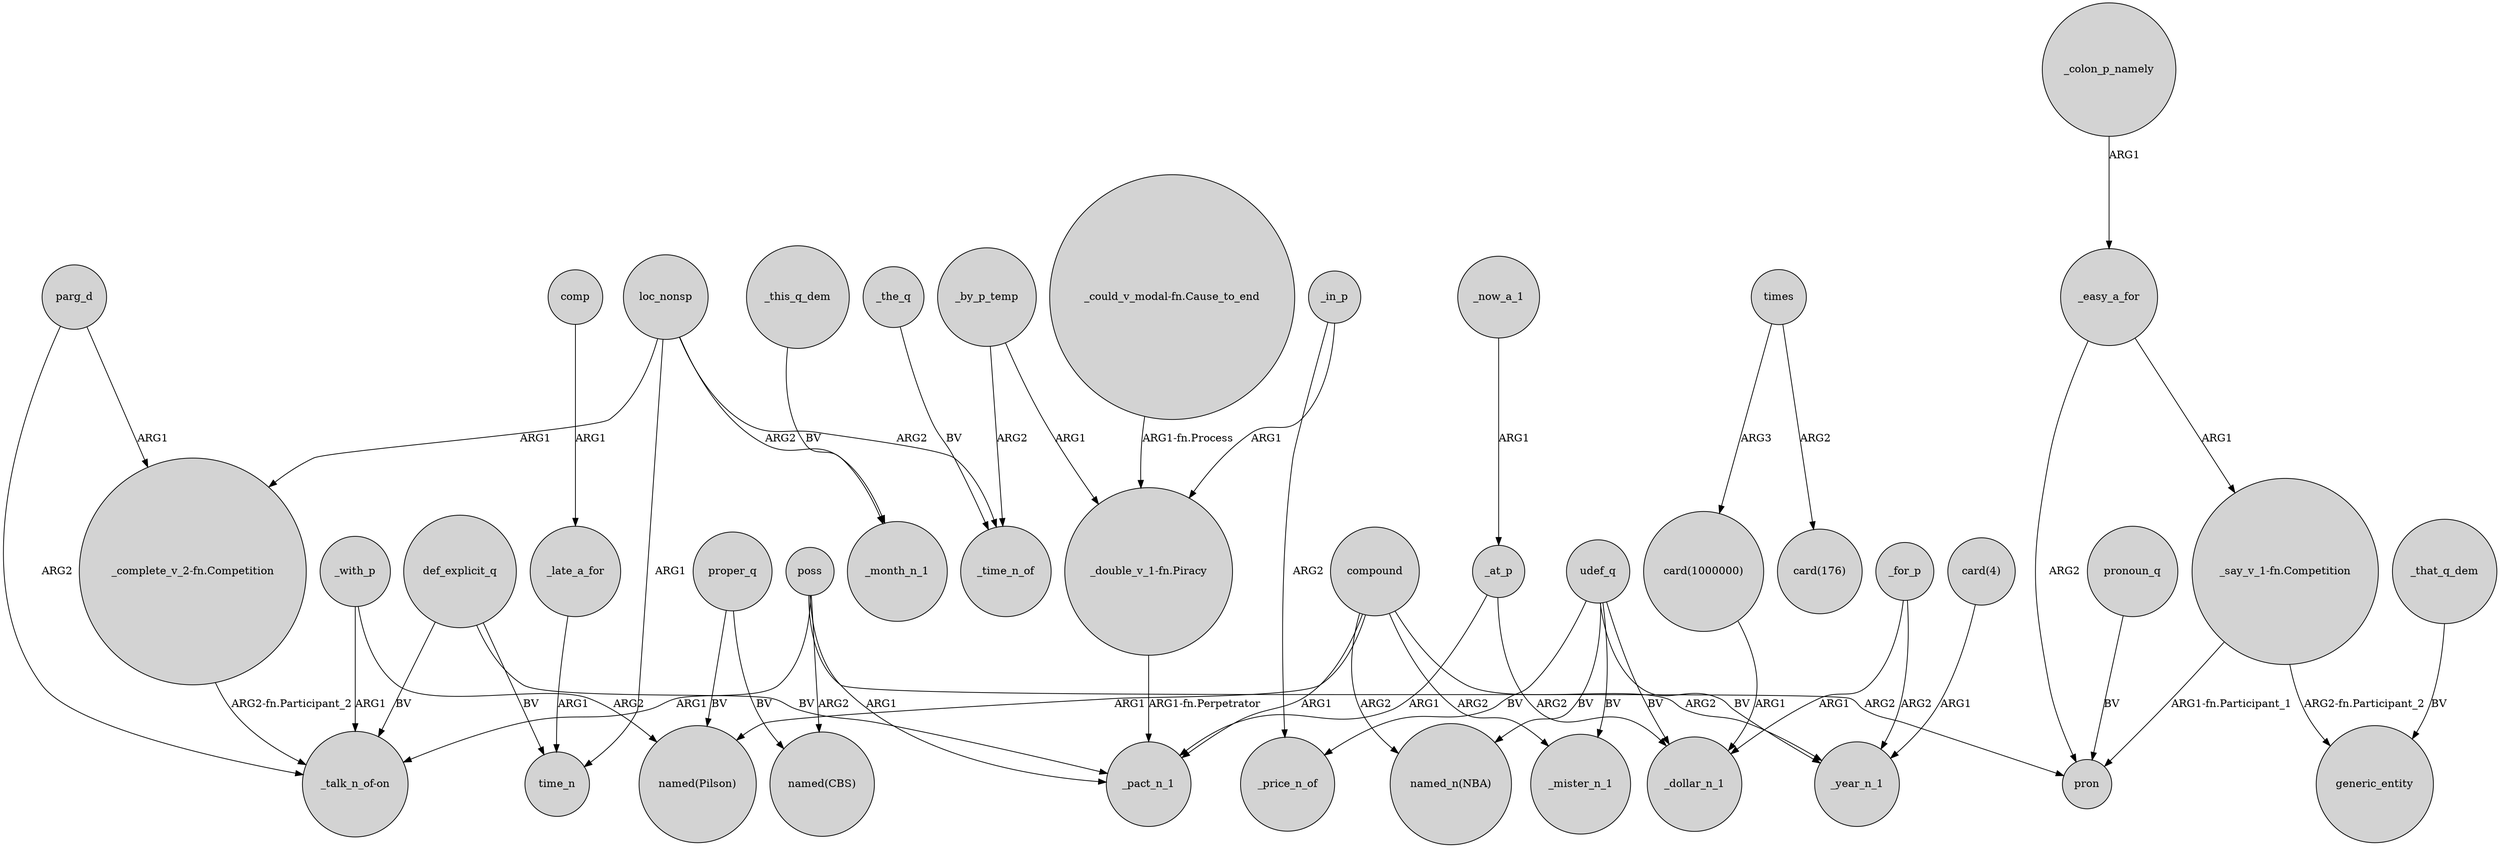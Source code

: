 digraph {
	node [shape=circle style=filled]
	compound -> "named(Pilson)" [label=ARG1]
	compound -> _mister_n_1 [label=ARG2]
	_easy_a_for -> pron [label=ARG2]
	def_explicit_q -> _pact_n_1 [label=BV]
	times -> "card(176)" [label=ARG2]
	compound -> "named_n(NBA)" [label=ARG2]
	_with_p -> "named(Pilson)" [label=ARG2]
	udef_q -> _price_n_of [label=BV]
	"_double_v_1-fn.Piracy" -> _pact_n_1 [label="ARG1-fn.Perpetrator"]
	proper_q -> "named(Pilson)" [label=BV]
	"_complete_v_2-fn.Competition" -> "_talk_n_of-on" [label="ARG2-fn.Participant_2"]
	loc_nonsp -> "_complete_v_2-fn.Competition" [label=ARG1]
	times -> "card(1000000)" [label=ARG3]
	_now_a_1 -> _at_p [label=ARG1]
	"_could_v_modal-fn.Cause_to_end" -> "_double_v_1-fn.Piracy" [label="ARG1-fn.Process"]
	"card(4)" -> _year_n_1 [label=ARG1]
	_easy_a_for -> "_say_v_1-fn.Competition" [label=ARG1]
	poss -> "named(CBS)" [label=ARG2]
	udef_q -> _mister_n_1 [label=BV]
	loc_nonsp -> _month_n_1 [label=ARG2]
	_by_p_temp -> _time_n_of [label=ARG2]
	pronoun_q -> pron [label=BV]
	_colon_p_namely -> _easy_a_for [label=ARG1]
	poss -> pron [label=ARG2]
	compound -> _year_n_1 [label=ARG2]
	_at_p -> _dollar_n_1 [label=ARG2]
	poss -> _pact_n_1 [label=ARG1]
	_late_a_for -> time_n [label=ARG1]
	proper_q -> "named(CBS)" [label=BV]
	comp -> _late_a_for [label=ARG1]
	compound -> _pact_n_1 [label=ARG1]
	_the_q -> _time_n_of [label=BV]
	_by_p_temp -> "_double_v_1-fn.Piracy" [label=ARG1]
	_at_p -> _pact_n_1 [label=ARG1]
	"_say_v_1-fn.Competition" -> pron [label="ARG1-fn.Participant_1"]
	udef_q -> _dollar_n_1 [label=BV]
	_in_p -> _price_n_of [label=ARG2]
	"card(1000000)" -> _dollar_n_1 [label=ARG1]
	_for_p -> _dollar_n_1 [label=ARG1]
	poss -> "_talk_n_of-on" [label=ARG1]
	loc_nonsp -> time_n [label=ARG1]
	_this_q_dem -> _month_n_1 [label=BV]
	def_explicit_q -> "_talk_n_of-on" [label=BV]
	"_say_v_1-fn.Competition" -> generic_entity [label="ARG2-fn.Participant_2"]
	udef_q -> "named_n(NBA)" [label=BV]
	loc_nonsp -> _time_n_of [label=ARG2]
	def_explicit_q -> time_n [label=BV]
	parg_d -> "_complete_v_2-fn.Competition" [label=ARG1]
	udef_q -> _year_n_1 [label=BV]
	_for_p -> _year_n_1 [label=ARG2]
	parg_d -> "_talk_n_of-on" [label=ARG2]
	_that_q_dem -> generic_entity [label=BV]
	_in_p -> "_double_v_1-fn.Piracy" [label=ARG1]
	_with_p -> "_talk_n_of-on" [label=ARG1]
}
